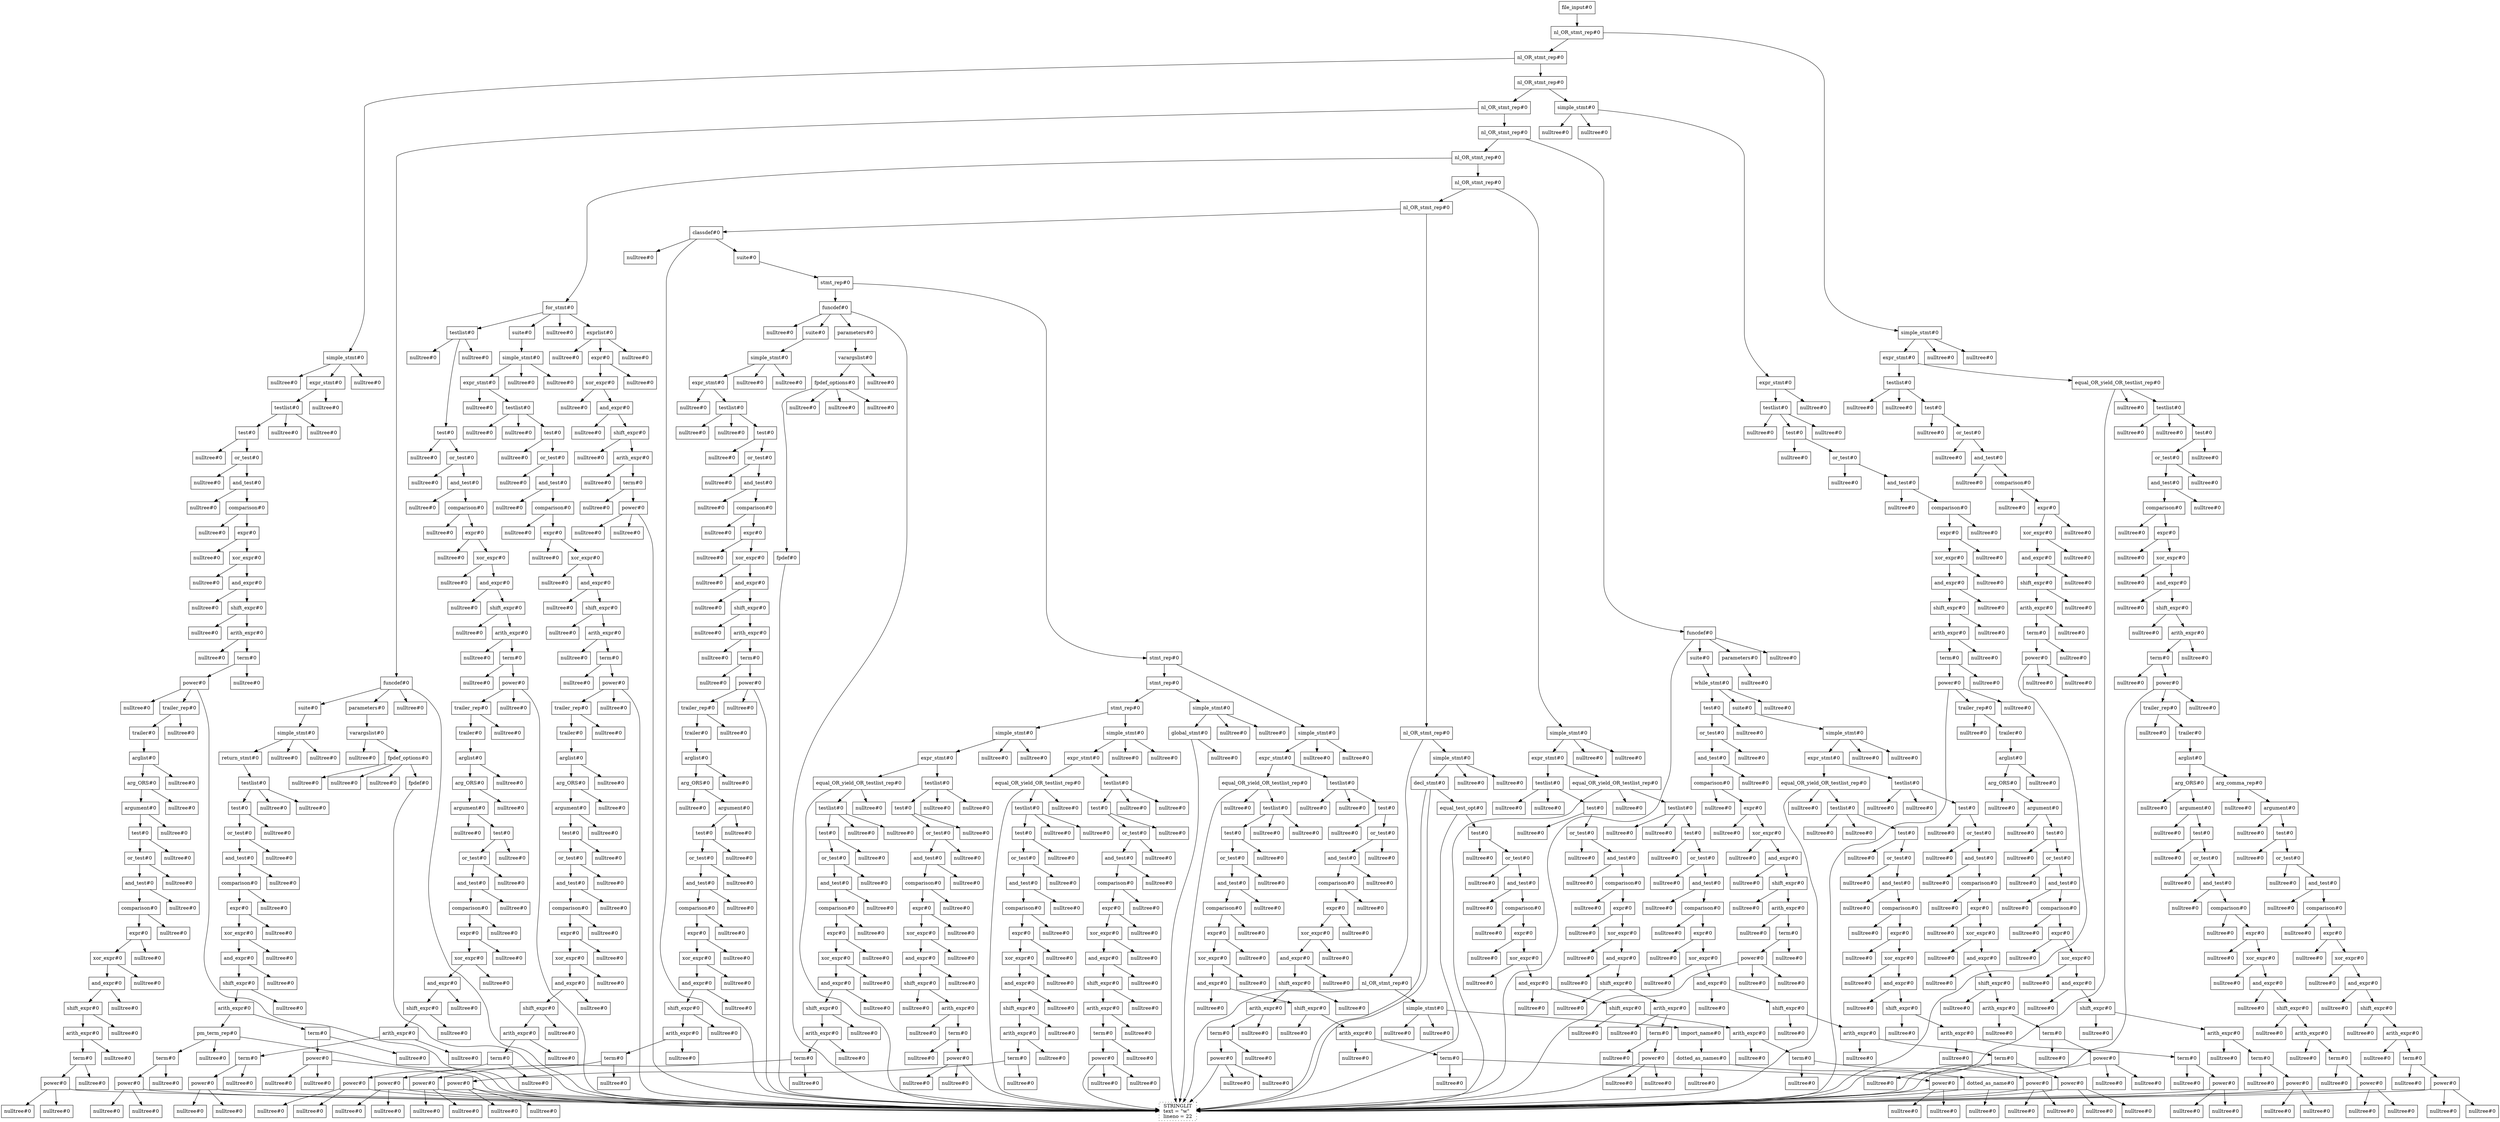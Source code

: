 digraph {
N881 [shape=box label="file_input#0"];
N881 -> N880;
N880 [shape=box label="nl_OR_stmt_rep#0"];
N880 -> N764;
N764 [shape=box label="nl_OR_stmt_rep#0"];
N764 -> N701;
N701 [shape=box label="nl_OR_stmt_rep#0"];
N701 -> N638;
N638 [shape=box label="nl_OR_stmt_rep#0"];
N638 -> N589;
N589 [shape=box label="nl_OR_stmt_rep#0"];
N589 -> N499;
N499 [shape=box label="nl_OR_stmt_rep#0"];
N499 -> N358;
N358 [shape=box label="nl_OR_stmt_rep#0"];
N358 -> N299;
N299 [shape=box label="nl_OR_stmt_rep#0"];
N299 -> N38;
N38 [shape=box label="nl_OR_stmt_rep#0"];
N38 -> N9;
N9 [shape=box label="nl_OR_stmt_rep#0"];
N9 -> N0;
N0 [shape=box label="nulltree#0"];
N9 -> N8;
N8 [shape=box label="simple_stmt#0"];
N8 -> N5;
N5 [shape=box label="import_name#0"];
N5 -> N4;
N4 [shape=box label="dotted_as_names#0"];
N4 -> N2;
N2 [shape=box label="dotted_as_name#0"];
N2 -> N0;
N0 [shape=box style=dotted label=" NAME \n text = fdsa \l lineno = 1 \l"];
N2 -> N1;
N1 [shape=box label="nulltree#0"];
N4 -> N3;
N3 [shape=box label="nulltree#0"];
N8 -> N6;
N6 [shape=box label="nulltree#0"];
N8 -> N7;
N7 [shape=box label="nulltree#0"];
N38 -> N37;
N37 [shape=box label="simple_stmt#0"];
N37 -> N34;
N34 [shape=box label="decl_stmt#0"];
N34 -> N0;
N0 [shape=box style=dotted label=" NAME \n text = a \l lineno = 2 \l"];
N34 -> N0;
N0 [shape=box style=dotted label=" NAME \n text = int \l lineno = 2 \l"];
N34 -> N33;
N33 [shape=box label="equal_test_opt#0"];
N33 -> N0;
N0 [shape=box style=dotted label=" EQUAL \n text = = \l lineno = 2 \l"];
N33 -> N32;
N32 [shape=box label="test#0"];
N32 -> N30;
N30 [shape=box label="or_test#0"];
N30 -> N28;
N28 [shape=box label="and_test#0"];
N28 -> N26;
N26 [shape=box label="comparison#0"];
N26 -> N24;
N24 [shape=box label="expr#0"];
N24 -> N22;
N22 [shape=box label="xor_expr#0"];
N22 -> N20;
N20 [shape=box label="and_expr#0"];
N20 -> N18;
N18 [shape=box label="shift_expr#0"];
N18 -> N16;
N16 [shape=box label="arith_expr#0"];
N16 -> N14;
N14 [shape=box label="term#0"];
N14 -> N12;
N12 [shape=box label="power#0"];
N12 -> N0;
N0 [shape=box style=dotted label=" INTLIT \n text = 3 \l lineno = 2 \l"];
N12 -> N10;
N10 [shape=box label="nulltree#0"];
N12 -> N11;
N11 [shape=box label="nulltree#0"];
N14 -> N13;
N13 [shape=box label="nulltree#0"];
N16 -> N15;
N15 [shape=box label="nulltree#0"];
N18 -> N17;
N17 [shape=box label="nulltree#0"];
N20 -> N19;
N19 [shape=box label="nulltree#0"];
N22 -> N21;
N21 [shape=box label="nulltree#0"];
N24 -> N23;
N23 [shape=box label="nulltree#0"];
N26 -> N25;
N25 [shape=box label="nulltree#0"];
N28 -> N27;
N27 [shape=box label="nulltree#0"];
N30 -> N29;
N29 [shape=box label="nulltree#0"];
N32 -> N31;
N31 [shape=box label="nulltree#0"];
N37 -> N35;
N35 [shape=box label="nulltree#0"];
N37 -> N36;
N36 [shape=box label="nulltree#0"];
N299 -> N298;
N298 [shape=box label="classdef#0"];
N298 -> N0;
N0 [shape=box style=dotted label=" NAME \n text = asdf \l lineno = 3 \l"];
N298 -> N39;
N39 [shape=box label="nulltree#0"];
N298 -> N297;
N297 [shape=box label="suite#0"];
N297 -> N296;
N296 [shape=box label="stmt_rep#0"];
N296 -> N221;
N221 [shape=box label="stmt_rep#0"];
N221 -> N162;
N162 [shape=box label="stmt_rep#0"];
N162 -> N156;
N156 [shape=box label="stmt_rep#0"];
N156 -> N97;
N97 [shape=box label="simple_stmt#0"];
N97 -> N94;
N94 [shape=box label="expr_stmt#0"];
N94 -> N65;
N65 [shape=box label="testlist#0"];
N65 -> N62;
N62 [shape=box label="test#0"];
N62 -> N60;
N60 [shape=box label="or_test#0"];
N60 -> N58;
N58 [shape=box label="and_test#0"];
N58 -> N56;
N56 [shape=box label="comparison#0"];
N56 -> N54;
N54 [shape=box label="expr#0"];
N54 -> N52;
N52 [shape=box label="xor_expr#0"];
N52 -> N50;
N50 [shape=box label="and_expr#0"];
N50 -> N48;
N48 [shape=box label="shift_expr#0"];
N48 -> N46;
N46 [shape=box label="arith_expr#0"];
N46 -> N44;
N44 [shape=box label="term#0"];
N44 -> N42;
N42 [shape=box label="power#0"];
N42 -> N0;
N0 [shape=box style=dotted label=" NAME \n text = t1 \l lineno = 4 \l"];
N42 -> N40;
N40 [shape=box label="nulltree#0"];
N42 -> N41;
N41 [shape=box label="nulltree#0"];
N44 -> N43;
N43 [shape=box label="nulltree#0"];
N46 -> N45;
N45 [shape=box label="nulltree#0"];
N48 -> N47;
N47 [shape=box label="nulltree#0"];
N50 -> N49;
N49 [shape=box label="nulltree#0"];
N52 -> N51;
N51 [shape=box label="nulltree#0"];
N54 -> N53;
N53 [shape=box label="nulltree#0"];
N56 -> N55;
N55 [shape=box label="nulltree#0"];
N58 -> N57;
N57 [shape=box label="nulltree#0"];
N60 -> N59;
N59 [shape=box label="nulltree#0"];
N62 -> N61;
N61 [shape=box label="nulltree#0"];
N65 -> N63;
N63 [shape=box label="nulltree#0"];
N65 -> N64;
N64 [shape=box label="nulltree#0"];
N94 -> N93;
N93 [shape=box label="equal_OR_yield_OR_testlist_rep#0"];
N93 -> N66;
N66 [shape=box label="nulltree#0"];
N93 -> N0;
N0 [shape=box style=dotted label=" EQUAL \n text = = \l lineno = 4 \l"];
N93 -> N92;
N92 [shape=box label="testlist#0"];
N92 -> N89;
N89 [shape=box label="test#0"];
N89 -> N87;
N87 [shape=box label="or_test#0"];
N87 -> N85;
N85 [shape=box label="and_test#0"];
N85 -> N83;
N83 [shape=box label="comparison#0"];
N83 -> N81;
N81 [shape=box label="expr#0"];
N81 -> N79;
N79 [shape=box label="xor_expr#0"];
N79 -> N77;
N77 [shape=box label="and_expr#0"];
N77 -> N75;
N75 [shape=box label="shift_expr#0"];
N75 -> N73;
N73 [shape=box label="arith_expr#0"];
N73 -> N71;
N71 [shape=box label="term#0"];
N71 -> N69;
N69 [shape=box label="power#0"];
N69 -> N0;
N0 [shape=box style=dotted label=" INTLIT \n text = 3 \l lineno = 4 \l"];
N69 -> N67;
N67 [shape=box label="nulltree#0"];
N69 -> N68;
N68 [shape=box label="nulltree#0"];
N71 -> N70;
N70 [shape=box label="nulltree#0"];
N73 -> N72;
N72 [shape=box label="nulltree#0"];
N75 -> N74;
N74 [shape=box label="nulltree#0"];
N77 -> N76;
N76 [shape=box label="nulltree#0"];
N79 -> N78;
N78 [shape=box label="nulltree#0"];
N81 -> N80;
N80 [shape=box label="nulltree#0"];
N83 -> N82;
N82 [shape=box label="nulltree#0"];
N85 -> N84;
N84 [shape=box label="nulltree#0"];
N87 -> N86;
N86 [shape=box label="nulltree#0"];
N89 -> N88;
N88 [shape=box label="nulltree#0"];
N92 -> N90;
N90 [shape=box label="nulltree#0"];
N92 -> N91;
N91 [shape=box label="nulltree#0"];
N97 -> N95;
N95 [shape=box label="nulltree#0"];
N97 -> N96;
N96 [shape=box label="nulltree#0"];
N156 -> N155;
N155 [shape=box label="simple_stmt#0"];
N155 -> N152;
N152 [shape=box label="expr_stmt#0"];
N152 -> N123;
N123 [shape=box label="testlist#0"];
N123 -> N120;
N120 [shape=box label="test#0"];
N120 -> N118;
N118 [shape=box label="or_test#0"];
N118 -> N116;
N116 [shape=box label="and_test#0"];
N116 -> N114;
N114 [shape=box label="comparison#0"];
N114 -> N112;
N112 [shape=box label="expr#0"];
N112 -> N110;
N110 [shape=box label="xor_expr#0"];
N110 -> N108;
N108 [shape=box label="and_expr#0"];
N108 -> N106;
N106 [shape=box label="shift_expr#0"];
N106 -> N104;
N104 [shape=box label="arith_expr#0"];
N104 -> N102;
N102 [shape=box label="term#0"];
N102 -> N100;
N100 [shape=box label="power#0"];
N100 -> N0;
N0 [shape=box style=dotted label=" NAME \n text = t2 \l lineno = 5 \l"];
N100 -> N98;
N98 [shape=box label="nulltree#0"];
N100 -> N99;
N99 [shape=box label="nulltree#0"];
N102 -> N101;
N101 [shape=box label="nulltree#0"];
N104 -> N103;
N103 [shape=box label="nulltree#0"];
N106 -> N105;
N105 [shape=box label="nulltree#0"];
N108 -> N107;
N107 [shape=box label="nulltree#0"];
N110 -> N109;
N109 [shape=box label="nulltree#0"];
N112 -> N111;
N111 [shape=box label="nulltree#0"];
N114 -> N113;
N113 [shape=box label="nulltree#0"];
N116 -> N115;
N115 [shape=box label="nulltree#0"];
N118 -> N117;
N117 [shape=box label="nulltree#0"];
N120 -> N119;
N119 [shape=box label="nulltree#0"];
N123 -> N121;
N121 [shape=box label="nulltree#0"];
N123 -> N122;
N122 [shape=box label="nulltree#0"];
N152 -> N151;
N151 [shape=box label="equal_OR_yield_OR_testlist_rep#0"];
N151 -> N124;
N124 [shape=box label="nulltree#0"];
N151 -> N0;
N0 [shape=box style=dotted label=" EQUAL \n text = = \l lineno = 5 \l"];
N151 -> N150;
N150 [shape=box label="testlist#0"];
N150 -> N147;
N147 [shape=box label="test#0"];
N147 -> N145;
N145 [shape=box label="or_test#0"];
N145 -> N143;
N143 [shape=box label="and_test#0"];
N143 -> N141;
N141 [shape=box label="comparison#0"];
N141 -> N139;
N139 [shape=box label="expr#0"];
N139 -> N137;
N137 [shape=box label="xor_expr#0"];
N137 -> N135;
N135 [shape=box label="and_expr#0"];
N135 -> N133;
N133 [shape=box label="shift_expr#0"];
N133 -> N131;
N131 [shape=box label="arith_expr#0"];
N131 -> N129;
N129 [shape=box label="term#0"];
N129 -> N127;
N127 [shape=box label="power#0"];
N127 -> N0;
N0 [shape=box style=dotted label=" INTLIT \n text = 4 \l lineno = 5 \l"];
N127 -> N125;
N125 [shape=box label="nulltree#0"];
N127 -> N126;
N126 [shape=box label="nulltree#0"];
N129 -> N128;
N128 [shape=box label="nulltree#0"];
N131 -> N130;
N130 [shape=box label="nulltree#0"];
N133 -> N132;
N132 [shape=box label="nulltree#0"];
N135 -> N134;
N134 [shape=box label="nulltree#0"];
N137 -> N136;
N136 [shape=box label="nulltree#0"];
N139 -> N138;
N138 [shape=box label="nulltree#0"];
N141 -> N140;
N140 [shape=box label="nulltree#0"];
N143 -> N142;
N142 [shape=box label="nulltree#0"];
N145 -> N144;
N144 [shape=box label="nulltree#0"];
N147 -> N146;
N146 [shape=box label="nulltree#0"];
N150 -> N148;
N148 [shape=box label="nulltree#0"];
N150 -> N149;
N149 [shape=box label="nulltree#0"];
N155 -> N153;
N153 [shape=box label="nulltree#0"];
N155 -> N154;
N154 [shape=box label="nulltree#0"];
N162 -> N161;
N161 [shape=box label="simple_stmt#0"];
N161 -> N158;
N158 [shape=box label="global_stmt#0"];
N158 -> N0;
N0 [shape=box style=dotted label=" NAME \n text = t3 \l lineno = 6 \l"];
N158 -> N157;
N157 [shape=box label="nulltree#0"];
N161 -> N159;
N159 [shape=box label="nulltree#0"];
N161 -> N160;
N160 [shape=box label="nulltree#0"];
N221 -> N220;
N220 [shape=box label="simple_stmt#0"];
N220 -> N217;
N217 [shape=box label="expr_stmt#0"];
N217 -> N188;
N188 [shape=box label="testlist#0"];
N188 -> N185;
N185 [shape=box label="test#0"];
N185 -> N183;
N183 [shape=box label="or_test#0"];
N183 -> N181;
N181 [shape=box label="and_test#0"];
N181 -> N179;
N179 [shape=box label="comparison#0"];
N179 -> N177;
N177 [shape=box label="expr#0"];
N177 -> N175;
N175 [shape=box label="xor_expr#0"];
N175 -> N173;
N173 [shape=box label="and_expr#0"];
N173 -> N171;
N171 [shape=box label="shift_expr#0"];
N171 -> N169;
N169 [shape=box label="arith_expr#0"];
N169 -> N167;
N167 [shape=box label="term#0"];
N167 -> N165;
N165 [shape=box label="power#0"];
N165 -> N0;
N0 [shape=box style=dotted label=" NAME \n text = t3 \l lineno = 7 \l"];
N165 -> N163;
N163 [shape=box label="nulltree#0"];
N165 -> N164;
N164 [shape=box label="nulltree#0"];
N167 -> N166;
N166 [shape=box label="nulltree#0"];
N169 -> N168;
N168 [shape=box label="nulltree#0"];
N171 -> N170;
N170 [shape=box label="nulltree#0"];
N173 -> N172;
N172 [shape=box label="nulltree#0"];
N175 -> N174;
N174 [shape=box label="nulltree#0"];
N177 -> N176;
N176 [shape=box label="nulltree#0"];
N179 -> N178;
N178 [shape=box label="nulltree#0"];
N181 -> N180;
N180 [shape=box label="nulltree#0"];
N183 -> N182;
N182 [shape=box label="nulltree#0"];
N185 -> N184;
N184 [shape=box label="nulltree#0"];
N188 -> N186;
N186 [shape=box label="nulltree#0"];
N188 -> N187;
N187 [shape=box label="nulltree#0"];
N217 -> N216;
N216 [shape=box label="equal_OR_yield_OR_testlist_rep#0"];
N216 -> N189;
N189 [shape=box label="nulltree#0"];
N216 -> N0;
N0 [shape=box style=dotted label=" EQUAL \n text = = \l lineno = 7 \l"];
N216 -> N215;
N215 [shape=box label="testlist#0"];
N215 -> N212;
N212 [shape=box label="test#0"];
N212 -> N210;
N210 [shape=box label="or_test#0"];
N210 -> N208;
N208 [shape=box label="and_test#0"];
N208 -> N206;
N206 [shape=box label="comparison#0"];
N206 -> N204;
N204 [shape=box label="expr#0"];
N204 -> N202;
N202 [shape=box label="xor_expr#0"];
N202 -> N200;
N200 [shape=box label="and_expr#0"];
N200 -> N198;
N198 [shape=box label="shift_expr#0"];
N198 -> N196;
N196 [shape=box label="arith_expr#0"];
N196 -> N194;
N194 [shape=box label="term#0"];
N194 -> N192;
N192 [shape=box label="power#0"];
N192 -> N0;
N0 [shape=box style=dotted label=" INTLIT \n text = 4 \l lineno = 7 \l"];
N192 -> N190;
N190 [shape=box label="nulltree#0"];
N192 -> N191;
N191 [shape=box label="nulltree#0"];
N194 -> N193;
N193 [shape=box label="nulltree#0"];
N196 -> N195;
N195 [shape=box label="nulltree#0"];
N198 -> N197;
N197 [shape=box label="nulltree#0"];
N200 -> N199;
N199 [shape=box label="nulltree#0"];
N202 -> N201;
N201 [shape=box label="nulltree#0"];
N204 -> N203;
N203 [shape=box label="nulltree#0"];
N206 -> N205;
N205 [shape=box label="nulltree#0"];
N208 -> N207;
N207 [shape=box label="nulltree#0"];
N210 -> N209;
N209 [shape=box label="nulltree#0"];
N212 -> N211;
N211 [shape=box label="nulltree#0"];
N215 -> N213;
N213 [shape=box label="nulltree#0"];
N215 -> N214;
N214 [shape=box label="nulltree#0"];
N220 -> N218;
N218 [shape=box label="nulltree#0"];
N220 -> N219;
N219 [shape=box label="nulltree#0"];
N296 -> N295;
N295 [shape=box label="funcdef#0"];
N295 -> N0;
N0 [shape=box style=dotted label=" NAME \n text = __init__ \l lineno = 8 \l"];
N295 -> N230;
N230 [shape=box label="parameters#0"];
N230 -> N229;
N229 [shape=box label="varargslist#0"];
N229 -> N222;
N222 [shape=box label="nulltree#0"];
N229 -> N228;
N228 [shape=box label="fpdef_options#0"];
N228 -> N224;
N224 [shape=box label="fpdef#0"];
N224 -> N0;
N0 [shape=box style=dotted label=" NAME \n text = self \l lineno = 8 \l"];
N228 -> N225;
N225 [shape=box label="nulltree#0"];
N228 -> N226;
N226 [shape=box label="nulltree#0"];
N228 -> N227;
N227 [shape=box label="nulltree#0"];
N295 -> N231;
N231 [shape=box label="nulltree#0"];
N295 -> N294;
N294 [shape=box label="suite#0"];
N294 -> N293;
N293 [shape=box label="simple_stmt#0"];
N293 -> N290;
N290 [shape=box label="expr_stmt#0"];
N290 -> N288;
N288 [shape=box label="testlist#0"];
N288 -> N285;
N285 [shape=box label="test#0"];
N285 -> N283;
N283 [shape=box label="or_test#0"];
N283 -> N281;
N281 [shape=box label="and_test#0"];
N281 -> N279;
N279 [shape=box label="comparison#0"];
N279 -> N277;
N277 [shape=box label="expr#0"];
N277 -> N275;
N275 [shape=box label="xor_expr#0"];
N275 -> N273;
N273 [shape=box label="and_expr#0"];
N273 -> N271;
N271 [shape=box label="shift_expr#0"];
N271 -> N269;
N269 [shape=box label="arith_expr#0"];
N269 -> N267;
N267 [shape=box label="term#0"];
N267 -> N265;
N265 [shape=box label="power#0"];
N265 -> N0;
N0 [shape=box style=dotted label=" NAME \n text = print \l lineno = 9 \l"];
N265 -> N263;
N263 [shape=box label="trailer_rep#0"];
N263 -> N232;
N232 [shape=box label="nulltree#0"];
N263 -> N262;
N262 [shape=box label="trailer#0"];
N262 -> N261;
N261 [shape=box label="arglist#0"];
N261 -> N233;
N233 [shape=box label="nulltree#0"];
N261 -> N260;
N260 [shape=box label="arg_ORS#0"];
N260 -> N258;
N258 [shape=box label="argument#0"];
N258 -> N256;
N256 [shape=box label="test#0"];
N256 -> N254;
N254 [shape=box label="or_test#0"];
N254 -> N252;
N252 [shape=box label="and_test#0"];
N252 -> N250;
N250 [shape=box label="comparison#0"];
N250 -> N248;
N248 [shape=box label="expr#0"];
N248 -> N246;
N246 [shape=box label="xor_expr#0"];
N246 -> N244;
N244 [shape=box label="and_expr#0"];
N244 -> N242;
N242 [shape=box label="shift_expr#0"];
N242 -> N240;
N240 [shape=box label="arith_expr#0"];
N240 -> N238;
N238 [shape=box label="term#0"];
N238 -> N236;
N236 [shape=box label="power#0"];
N236 -> N0;
N0 [shape=box style=dotted label=" NAME \n text = self \l lineno = 9 \l"];
N236 -> N234;
N234 [shape=box label="nulltree#0"];
N236 -> N235;
N235 [shape=box label="nulltree#0"];
N238 -> N237;
N237 [shape=box label="nulltree#0"];
N240 -> N239;
N239 [shape=box label="nulltree#0"];
N242 -> N241;
N241 [shape=box label="nulltree#0"];
N244 -> N243;
N243 [shape=box label="nulltree#0"];
N246 -> N245;
N245 [shape=box label="nulltree#0"];
N248 -> N247;
N247 [shape=box label="nulltree#0"];
N250 -> N249;
N249 [shape=box label="nulltree#0"];
N252 -> N251;
N251 [shape=box label="nulltree#0"];
N254 -> N253;
N253 [shape=box label="nulltree#0"];
N256 -> N255;
N255 [shape=box label="nulltree#0"];
N258 -> N257;
N257 [shape=box label="nulltree#0"];
N260 -> N259;
N259 [shape=box label="nulltree#0"];
N265 -> N264;
N264 [shape=box label="nulltree#0"];
N267 -> N266;
N266 [shape=box label="nulltree#0"];
N269 -> N268;
N268 [shape=box label="nulltree#0"];
N271 -> N270;
N270 [shape=box label="nulltree#0"];
N273 -> N272;
N272 [shape=box label="nulltree#0"];
N275 -> N274;
N274 [shape=box label="nulltree#0"];
N277 -> N276;
N276 [shape=box label="nulltree#0"];
N279 -> N278;
N278 [shape=box label="nulltree#0"];
N281 -> N280;
N280 [shape=box label="nulltree#0"];
N283 -> N282;
N282 [shape=box label="nulltree#0"];
N285 -> N284;
N284 [shape=box label="nulltree#0"];
N288 -> N286;
N286 [shape=box label="nulltree#0"];
N288 -> N287;
N287 [shape=box label="nulltree#0"];
N290 -> N289;
N289 [shape=box label="nulltree#0"];
N293 -> N291;
N291 [shape=box label="nulltree#0"];
N293 -> N292;
N292 [shape=box label="nulltree#0"];
N358 -> N357;
N357 [shape=box label="simple_stmt#0"];
N357 -> N354;
N354 [shape=box label="expr_stmt#0"];
N354 -> N325;
N325 [shape=box label="testlist#0"];
N325 -> N322;
N322 [shape=box label="test#0"];
N322 -> N320;
N320 [shape=box label="or_test#0"];
N320 -> N318;
N318 [shape=box label="and_test#0"];
N318 -> N316;
N316 [shape=box label="comparison#0"];
N316 -> N314;
N314 [shape=box label="expr#0"];
N314 -> N312;
N312 [shape=box label="xor_expr#0"];
N312 -> N310;
N310 [shape=box label="and_expr#0"];
N310 -> N308;
N308 [shape=box label="shift_expr#0"];
N308 -> N306;
N306 [shape=box label="arith_expr#0"];
N306 -> N304;
N304 [shape=box label="term#0"];
N304 -> N302;
N302 [shape=box label="power#0"];
N302 -> N0;
N0 [shape=box style=dotted label=" NAME \n text = a \l lineno = 10 \l"];
N302 -> N300;
N300 [shape=box label="nulltree#0"];
N302 -> N301;
N301 [shape=box label="nulltree#0"];
N304 -> N303;
N303 [shape=box label="nulltree#0"];
N306 -> N305;
N305 [shape=box label="nulltree#0"];
N308 -> N307;
N307 [shape=box label="nulltree#0"];
N310 -> N309;
N309 [shape=box label="nulltree#0"];
N312 -> N311;
N311 [shape=box label="nulltree#0"];
N314 -> N313;
N313 [shape=box label="nulltree#0"];
N316 -> N315;
N315 [shape=box label="nulltree#0"];
N318 -> N317;
N317 [shape=box label="nulltree#0"];
N320 -> N319;
N319 [shape=box label="nulltree#0"];
N322 -> N321;
N321 [shape=box label="nulltree#0"];
N325 -> N323;
N323 [shape=box label="nulltree#0"];
N325 -> N324;
N324 [shape=box label="nulltree#0"];
N354 -> N353;
N353 [shape=box label="equal_OR_yield_OR_testlist_rep#0"];
N353 -> N326;
N326 [shape=box label="nulltree#0"];
N353 -> N0;
N0 [shape=box style=dotted label=" EQUAL \n text = = \l lineno = 10 \l"];
N353 -> N352;
N352 [shape=box label="testlist#0"];
N352 -> N349;
N349 [shape=box label="test#0"];
N349 -> N347;
N347 [shape=box label="or_test#0"];
N347 -> N345;
N345 [shape=box label="and_test#0"];
N345 -> N343;
N343 [shape=box label="comparison#0"];
N343 -> N341;
N341 [shape=box label="expr#0"];
N341 -> N339;
N339 [shape=box label="xor_expr#0"];
N339 -> N337;
N337 [shape=box label="and_expr#0"];
N337 -> N335;
N335 [shape=box label="shift_expr#0"];
N335 -> N333;
N333 [shape=box label="arith_expr#0"];
N333 -> N331;
N331 [shape=box label="term#0"];
N331 -> N329;
N329 [shape=box label="power#0"];
N329 -> N0;
N0 [shape=box style=dotted label=" INTLIT \n text = 3 \l lineno = 10 \l"];
N329 -> N327;
N327 [shape=box label="nulltree#0"];
N329 -> N328;
N328 [shape=box label="nulltree#0"];
N331 -> N330;
N330 [shape=box label="nulltree#0"];
N333 -> N332;
N332 [shape=box label="nulltree#0"];
N335 -> N334;
N334 [shape=box label="nulltree#0"];
N337 -> N336;
N336 [shape=box label="nulltree#0"];
N339 -> N338;
N338 [shape=box label="nulltree#0"];
N341 -> N340;
N340 [shape=box label="nulltree#0"];
N343 -> N342;
N342 [shape=box label="nulltree#0"];
N345 -> N344;
N344 [shape=box label="nulltree#0"];
N347 -> N346;
N346 [shape=box label="nulltree#0"];
N349 -> N348;
N348 [shape=box label="nulltree#0"];
N352 -> N350;
N350 [shape=box label="nulltree#0"];
N352 -> N351;
N351 [shape=box label="nulltree#0"];
N357 -> N355;
N355 [shape=box label="nulltree#0"];
N357 -> N356;
N356 [shape=box label="nulltree#0"];
N499 -> N498;
N498 [shape=box label="for_stmt#0"];
N498 -> N376;
N376 [shape=box label="exprlist#0"];
N376 -> N373;
N373 [shape=box label="expr#0"];
N373 -> N371;
N371 [shape=box label="xor_expr#0"];
N371 -> N369;
N369 [shape=box label="and_expr#0"];
N369 -> N367;
N367 [shape=box label="shift_expr#0"];
N367 -> N365;
N365 [shape=box label="arith_expr#0"];
N365 -> N363;
N363 [shape=box label="term#0"];
N363 -> N361;
N361 [shape=box label="power#0"];
N361 -> N0;
N0 [shape=box style=dotted label=" NAME \n text = i \l lineno = 11 \l"];
N361 -> N359;
N359 [shape=box label="nulltree#0"];
N361 -> N360;
N360 [shape=box label="nulltree#0"];
N363 -> N362;
N362 [shape=box label="nulltree#0"];
N365 -> N364;
N364 [shape=box label="nulltree#0"];
N367 -> N366;
N366 [shape=box label="nulltree#0"];
N369 -> N368;
N368 [shape=box label="nulltree#0"];
N371 -> N370;
N370 [shape=box label="nulltree#0"];
N373 -> N372;
N372 [shape=box label="nulltree#0"];
N376 -> N374;
N374 [shape=box label="nulltree#0"];
N376 -> N375;
N375 [shape=box label="nulltree#0"];
N498 -> N433;
N433 [shape=box label="testlist#0"];
N433 -> N430;
N430 [shape=box label="test#0"];
N430 -> N428;
N428 [shape=box label="or_test#0"];
N428 -> N426;
N426 [shape=box label="and_test#0"];
N426 -> N424;
N424 [shape=box label="comparison#0"];
N424 -> N422;
N422 [shape=box label="expr#0"];
N422 -> N420;
N420 [shape=box label="xor_expr#0"];
N420 -> N418;
N418 [shape=box label="and_expr#0"];
N418 -> N416;
N416 [shape=box label="shift_expr#0"];
N416 -> N414;
N414 [shape=box label="arith_expr#0"];
N414 -> N412;
N412 [shape=box label="term#0"];
N412 -> N410;
N410 [shape=box label="power#0"];
N410 -> N0;
N0 [shape=box style=dotted label=" NAME \n text = range \l lineno = 11 \l"];
N410 -> N408;
N408 [shape=box label="trailer_rep#0"];
N408 -> N377;
N377 [shape=box label="nulltree#0"];
N408 -> N407;
N407 [shape=box label="trailer#0"];
N407 -> N406;
N406 [shape=box label="arglist#0"];
N406 -> N378;
N378 [shape=box label="nulltree#0"];
N406 -> N405;
N405 [shape=box label="arg_ORS#0"];
N405 -> N403;
N403 [shape=box label="argument#0"];
N403 -> N401;
N401 [shape=box label="test#0"];
N401 -> N399;
N399 [shape=box label="or_test#0"];
N399 -> N397;
N397 [shape=box label="and_test#0"];
N397 -> N395;
N395 [shape=box label="comparison#0"];
N395 -> N393;
N393 [shape=box label="expr#0"];
N393 -> N391;
N391 [shape=box label="xor_expr#0"];
N391 -> N389;
N389 [shape=box label="and_expr#0"];
N389 -> N387;
N387 [shape=box label="shift_expr#0"];
N387 -> N385;
N385 [shape=box label="arith_expr#0"];
N385 -> N383;
N383 [shape=box label="term#0"];
N383 -> N381;
N381 [shape=box label="power#0"];
N381 -> N0;
N0 [shape=box style=dotted label=" INTLIT \n text = 10 \l lineno = 11 \l"];
N381 -> N379;
N379 [shape=box label="nulltree#0"];
N381 -> N380;
N380 [shape=box label="nulltree#0"];
N383 -> N382;
N382 [shape=box label="nulltree#0"];
N385 -> N384;
N384 [shape=box label="nulltree#0"];
N387 -> N386;
N386 [shape=box label="nulltree#0"];
N389 -> N388;
N388 [shape=box label="nulltree#0"];
N391 -> N390;
N390 [shape=box label="nulltree#0"];
N393 -> N392;
N392 [shape=box label="nulltree#0"];
N395 -> N394;
N394 [shape=box label="nulltree#0"];
N397 -> N396;
N396 [shape=box label="nulltree#0"];
N399 -> N398;
N398 [shape=box label="nulltree#0"];
N401 -> N400;
N400 [shape=box label="nulltree#0"];
N403 -> N402;
N402 [shape=box label="nulltree#0"];
N405 -> N404;
N404 [shape=box label="nulltree#0"];
N410 -> N409;
N409 [shape=box label="nulltree#0"];
N412 -> N411;
N411 [shape=box label="nulltree#0"];
N414 -> N413;
N413 [shape=box label="nulltree#0"];
N416 -> N415;
N415 [shape=box label="nulltree#0"];
N418 -> N417;
N417 [shape=box label="nulltree#0"];
N420 -> N419;
N419 [shape=box label="nulltree#0"];
N422 -> N421;
N421 [shape=box label="nulltree#0"];
N424 -> N423;
N423 [shape=box label="nulltree#0"];
N426 -> N425;
N425 [shape=box label="nulltree#0"];
N428 -> N427;
N427 [shape=box label="nulltree#0"];
N430 -> N429;
N429 [shape=box label="nulltree#0"];
N433 -> N431;
N431 [shape=box label="nulltree#0"];
N433 -> N432;
N432 [shape=box label="nulltree#0"];
N498 -> N496;
N496 [shape=box label="suite#0"];
N496 -> N495;
N495 [shape=box label="simple_stmt#0"];
N495 -> N492;
N492 [shape=box label="expr_stmt#0"];
N492 -> N490;
N490 [shape=box label="testlist#0"];
N490 -> N487;
N487 [shape=box label="test#0"];
N487 -> N485;
N485 [shape=box label="or_test#0"];
N485 -> N483;
N483 [shape=box label="and_test#0"];
N483 -> N481;
N481 [shape=box label="comparison#0"];
N481 -> N479;
N479 [shape=box label="expr#0"];
N479 -> N477;
N477 [shape=box label="xor_expr#0"];
N477 -> N475;
N475 [shape=box label="and_expr#0"];
N475 -> N473;
N473 [shape=box label="shift_expr#0"];
N473 -> N471;
N471 [shape=box label="arith_expr#0"];
N471 -> N469;
N469 [shape=box label="term#0"];
N469 -> N467;
N467 [shape=box label="power#0"];
N467 -> N0;
N0 [shape=box style=dotted label=" NAME \n text = print \l lineno = 12 \l"];
N467 -> N465;
N465 [shape=box label="trailer_rep#0"];
N465 -> N434;
N434 [shape=box label="nulltree#0"];
N465 -> N464;
N464 [shape=box label="trailer#0"];
N464 -> N463;
N463 [shape=box label="arglist#0"];
N463 -> N435;
N435 [shape=box label="nulltree#0"];
N463 -> N462;
N462 [shape=box label="arg_ORS#0"];
N462 -> N460;
N460 [shape=box label="argument#0"];
N460 -> N458;
N458 [shape=box label="test#0"];
N458 -> N456;
N456 [shape=box label="or_test#0"];
N456 -> N454;
N454 [shape=box label="and_test#0"];
N454 -> N452;
N452 [shape=box label="comparison#0"];
N452 -> N450;
N450 [shape=box label="expr#0"];
N450 -> N448;
N448 [shape=box label="xor_expr#0"];
N448 -> N446;
N446 [shape=box label="and_expr#0"];
N446 -> N444;
N444 [shape=box label="shift_expr#0"];
N444 -> N442;
N442 [shape=box label="arith_expr#0"];
N442 -> N440;
N440 [shape=box label="term#0"];
N440 -> N438;
N438 [shape=box label="power#0"];
N438 -> N0;
N0 [shape=box style=dotted label=" NAME \n text = i \l lineno = 12 \l"];
N438 -> N436;
N436 [shape=box label="nulltree#0"];
N438 -> N437;
N437 [shape=box label="nulltree#0"];
N440 -> N439;
N439 [shape=box label="nulltree#0"];
N442 -> N441;
N441 [shape=box label="nulltree#0"];
N444 -> N443;
N443 [shape=box label="nulltree#0"];
N446 -> N445;
N445 [shape=box label="nulltree#0"];
N448 -> N447;
N447 [shape=box label="nulltree#0"];
N450 -> N449;
N449 [shape=box label="nulltree#0"];
N452 -> N451;
N451 [shape=box label="nulltree#0"];
N454 -> N453;
N453 [shape=box label="nulltree#0"];
N456 -> N455;
N455 [shape=box label="nulltree#0"];
N458 -> N457;
N457 [shape=box label="nulltree#0"];
N460 -> N459;
N459 [shape=box label="nulltree#0"];
N462 -> N461;
N461 [shape=box label="nulltree#0"];
N467 -> N466;
N466 [shape=box label="nulltree#0"];
N469 -> N468;
N468 [shape=box label="nulltree#0"];
N471 -> N470;
N470 [shape=box label="nulltree#0"];
N473 -> N472;
N472 [shape=box label="nulltree#0"];
N475 -> N474;
N474 [shape=box label="nulltree#0"];
N477 -> N476;
N476 [shape=box label="nulltree#0"];
N479 -> N478;
N478 [shape=box label="nulltree#0"];
N481 -> N480;
N480 [shape=box label="nulltree#0"];
N483 -> N482;
N482 [shape=box label="nulltree#0"];
N485 -> N484;
N484 [shape=box label="nulltree#0"];
N487 -> N486;
N486 [shape=box label="nulltree#0"];
N490 -> N488;
N488 [shape=box label="nulltree#0"];
N490 -> N489;
N489 [shape=box label="nulltree#0"];
N492 -> N491;
N491 [shape=box label="nulltree#0"];
N495 -> N493;
N493 [shape=box label="nulltree#0"];
N495 -> N494;
N494 [shape=box label="nulltree#0"];
N498 -> N497;
N497 [shape=box label="nulltree#0"];
N589 -> N588;
N588 [shape=box label="funcdef#0"];
N588 -> N0;
N0 [shape=box style=dotted label=" NAME \n text = main \l lineno = 14 \l"];
N588 -> N501;
N501 [shape=box label="parameters#0"];
N501 -> N500;
N500 [shape=box label="nulltree#0"];
N588 -> N502;
N502 [shape=box label="nulltree#0"];
N588 -> N587;
N587 [shape=box label="suite#0"];
N587 -> N586;
N586 [shape=box label="while_stmt#0"];
N586 -> N525;
N525 [shape=box label="test#0"];
N525 -> N523;
N523 [shape=box label="or_test#0"];
N523 -> N521;
N521 [shape=box label="and_test#0"];
N521 -> N519;
N519 [shape=box label="comparison#0"];
N519 -> N517;
N517 [shape=box label="expr#0"];
N517 -> N515;
N515 [shape=box label="xor_expr#0"];
N515 -> N513;
N513 [shape=box label="and_expr#0"];
N513 -> N511;
N511 [shape=box label="shift_expr#0"];
N511 -> N509;
N509 [shape=box label="arith_expr#0"];
N509 -> N507;
N507 [shape=box label="term#0"];
N507 -> N505;
N505 [shape=box label="power#0"];
N505 -> N0;
N0 [shape=box style=dotted label=" NAME \n text = asdf \l lineno = 15 \l"];
N505 -> N503;
N503 [shape=box label="nulltree#0"];
N505 -> N504;
N504 [shape=box label="nulltree#0"];
N507 -> N506;
N506 [shape=box label="nulltree#0"];
N509 -> N508;
N508 [shape=box label="nulltree#0"];
N511 -> N510;
N510 [shape=box label="nulltree#0"];
N513 -> N512;
N512 [shape=box label="nulltree#0"];
N515 -> N514;
N514 [shape=box label="nulltree#0"];
N517 -> N516;
N516 [shape=box label="nulltree#0"];
N519 -> N518;
N518 [shape=box label="nulltree#0"];
N521 -> N520;
N520 [shape=box label="nulltree#0"];
N523 -> N522;
N522 [shape=box label="nulltree#0"];
N525 -> N524;
N524 [shape=box label="nulltree#0"];
N586 -> N584;
N584 [shape=box label="suite#0"];
N584 -> N583;
N583 [shape=box label="simple_stmt#0"];
N583 -> N580;
N580 [shape=box label="expr_stmt#0"];
N580 -> N551;
N551 [shape=box label="testlist#0"];
N551 -> N548;
N548 [shape=box label="test#0"];
N548 -> N546;
N546 [shape=box label="or_test#0"];
N546 -> N544;
N544 [shape=box label="and_test#0"];
N544 -> N542;
N542 [shape=box label="comparison#0"];
N542 -> N540;
N540 [shape=box label="expr#0"];
N540 -> N538;
N538 [shape=box label="xor_expr#0"];
N538 -> N536;
N536 [shape=box label="and_expr#0"];
N536 -> N534;
N534 [shape=box label="shift_expr#0"];
N534 -> N532;
N532 [shape=box label="arith_expr#0"];
N532 -> N530;
N530 [shape=box label="term#0"];
N530 -> N528;
N528 [shape=box label="power#0"];
N528 -> N0;
N0 [shape=box style=dotted label=" NAME \n text = a \l lineno = 16 \l"];
N528 -> N526;
N526 [shape=box label="nulltree#0"];
N528 -> N527;
N527 [shape=box label="nulltree#0"];
N530 -> N529;
N529 [shape=box label="nulltree#0"];
N532 -> N531;
N531 [shape=box label="nulltree#0"];
N534 -> N533;
N533 [shape=box label="nulltree#0"];
N536 -> N535;
N535 [shape=box label="nulltree#0"];
N538 -> N537;
N537 [shape=box label="nulltree#0"];
N540 -> N539;
N539 [shape=box label="nulltree#0"];
N542 -> N541;
N541 [shape=box label="nulltree#0"];
N544 -> N543;
N543 [shape=box label="nulltree#0"];
N546 -> N545;
N545 [shape=box label="nulltree#0"];
N548 -> N547;
N547 [shape=box label="nulltree#0"];
N551 -> N549;
N549 [shape=box label="nulltree#0"];
N551 -> N550;
N550 [shape=box label="nulltree#0"];
N580 -> N579;
N579 [shape=box label="equal_OR_yield_OR_testlist_rep#0"];
N579 -> N552;
N552 [shape=box label="nulltree#0"];
N579 -> N0;
N0 [shape=box style=dotted label=" EQUAL \n text = = \l lineno = 16 \l"];
N579 -> N578;
N578 [shape=box label="testlist#0"];
N578 -> N575;
N575 [shape=box label="test#0"];
N575 -> N573;
N573 [shape=box label="or_test#0"];
N573 -> N571;
N571 [shape=box label="and_test#0"];
N571 -> N569;
N569 [shape=box label="comparison#0"];
N569 -> N567;
N567 [shape=box label="expr#0"];
N567 -> N565;
N565 [shape=box label="xor_expr#0"];
N565 -> N563;
N563 [shape=box label="and_expr#0"];
N563 -> N561;
N561 [shape=box label="shift_expr#0"];
N561 -> N559;
N559 [shape=box label="arith_expr#0"];
N559 -> N557;
N557 [shape=box label="term#0"];
N557 -> N555;
N555 [shape=box label="power#0"];
N555 -> N0;
N0 [shape=box style=dotted label=" NAME \n text = asdf \l lineno = 16 \l"];
N555 -> N553;
N553 [shape=box label="nulltree#0"];
N555 -> N554;
N554 [shape=box label="nulltree#0"];
N557 -> N556;
N556 [shape=box label="nulltree#0"];
N559 -> N558;
N558 [shape=box label="nulltree#0"];
N561 -> N560;
N560 [shape=box label="nulltree#0"];
N563 -> N562;
N562 [shape=box label="nulltree#0"];
N565 -> N564;
N564 [shape=box label="nulltree#0"];
N567 -> N566;
N566 [shape=box label="nulltree#0"];
N569 -> N568;
N568 [shape=box label="nulltree#0"];
N571 -> N570;
N570 [shape=box label="nulltree#0"];
N573 -> N572;
N572 [shape=box label="nulltree#0"];
N575 -> N574;
N574 [shape=box label="nulltree#0"];
N578 -> N576;
N576 [shape=box label="nulltree#0"];
N578 -> N577;
N577 [shape=box label="nulltree#0"];
N583 -> N581;
N581 [shape=box label="nulltree#0"];
N583 -> N582;
N582 [shape=box label="nulltree#0"];
N586 -> N585;
N585 [shape=box label="nulltree#0"];
N638 -> N637;
N637 [shape=box label="funcdef#0"];
N637 -> N0;
N0 [shape=box style=dotted label=" NAME \n text = g \l lineno = 18 \l"];
N637 -> N598;
N598 [shape=box label="parameters#0"];
N598 -> N597;
N597 [shape=box label="varargslist#0"];
N597 -> N590;
N590 [shape=box label="nulltree#0"];
N597 -> N596;
N596 [shape=box label="fpdef_options#0"];
N596 -> N592;
N592 [shape=box label="fpdef#0"];
N592 -> N0;
N0 [shape=box style=dotted label=" NAME \n text = x \l lineno = 18 \l"];
N596 -> N593;
N593 [shape=box label="nulltree#0"];
N596 -> N594;
N594 [shape=box label="nulltree#0"];
N596 -> N595;
N595 [shape=box label="nulltree#0"];
N637 -> N599;
N599 [shape=box label="nulltree#0"];
N637 -> N636;
N636 [shape=box label="suite#0"];
N636 -> N635;
N635 [shape=box label="simple_stmt#0"];
N635 -> N632;
N632 [shape=box label="return_stmt#0"];
N632 -> N631;
N631 [shape=box label="testlist#0"];
N631 -> N628;
N628 [shape=box label="test#0"];
N628 -> N626;
N626 [shape=box label="or_test#0"];
N626 -> N624;
N624 [shape=box label="and_test#0"];
N624 -> N622;
N622 [shape=box label="comparison#0"];
N622 -> N620;
N620 [shape=box label="expr#0"];
N620 -> N618;
N618 [shape=box label="xor_expr#0"];
N618 -> N616;
N616 [shape=box label="and_expr#0"];
N616 -> N614;
N614 [shape=box label="shift_expr#0"];
N614 -> N612;
N612 [shape=box label="arith_expr#0"];
N612 -> N604;
N604 [shape=box label="term#0"];
N604 -> N602;
N602 [shape=box label="power#0"];
N602 -> N0;
N0 [shape=box style=dotted label=" NAME \n text = x \l lineno = 19 \l"];
N602 -> N600;
N600 [shape=box label="nulltree#0"];
N602 -> N601;
N601 [shape=box label="nulltree#0"];
N604 -> N603;
N603 [shape=box label="nulltree#0"];
N612 -> N611;
N611 [shape=box label="pm_term_rep#0"];
N611 -> N605;
N605 [shape=box label="nulltree#0"];
N611 -> N0;
N0 [shape=box style=dotted label=" PLUS \n text = + \l lineno = 19 \l"];
N611 -> N610;
N610 [shape=box label="term#0"];
N610 -> N608;
N608 [shape=box label="power#0"];
N608 -> N0;
N0 [shape=box style=dotted label=" NAME \n text = a \l lineno = 19 \l"];
N608 -> N606;
N606 [shape=box label="nulltree#0"];
N608 -> N607;
N607 [shape=box label="nulltree#0"];
N610 -> N609;
N609 [shape=box label="nulltree#0"];
N614 -> N613;
N613 [shape=box label="nulltree#0"];
N616 -> N615;
N615 [shape=box label="nulltree#0"];
N618 -> N617;
N617 [shape=box label="nulltree#0"];
N620 -> N619;
N619 [shape=box label="nulltree#0"];
N622 -> N621;
N621 [shape=box label="nulltree#0"];
N624 -> N623;
N623 [shape=box label="nulltree#0"];
N626 -> N625;
N625 [shape=box label="nulltree#0"];
N628 -> N627;
N627 [shape=box label="nulltree#0"];
N631 -> N629;
N629 [shape=box label="nulltree#0"];
N631 -> N630;
N630 [shape=box label="nulltree#0"];
N635 -> N633;
N633 [shape=box label="nulltree#0"];
N635 -> N634;
N634 [shape=box label="nulltree#0"];
N701 -> N700;
N700 [shape=box label="simple_stmt#0"];
N700 -> N697;
N697 [shape=box label="expr_stmt#0"];
N697 -> N695;
N695 [shape=box label="testlist#0"];
N695 -> N692;
N692 [shape=box label="test#0"];
N692 -> N690;
N690 [shape=box label="or_test#0"];
N690 -> N688;
N688 [shape=box label="and_test#0"];
N688 -> N686;
N686 [shape=box label="comparison#0"];
N686 -> N684;
N684 [shape=box label="expr#0"];
N684 -> N682;
N682 [shape=box label="xor_expr#0"];
N682 -> N680;
N680 [shape=box label="and_expr#0"];
N680 -> N678;
N678 [shape=box label="shift_expr#0"];
N678 -> N676;
N676 [shape=box label="arith_expr#0"];
N676 -> N674;
N674 [shape=box label="term#0"];
N674 -> N672;
N672 [shape=box label="power#0"];
N672 -> N0;
N0 [shape=box style=dotted label=" NAME \n text = print \l lineno = 20 \l"];
N672 -> N670;
N670 [shape=box label="trailer_rep#0"];
N670 -> N639;
N639 [shape=box label="nulltree#0"];
N670 -> N669;
N669 [shape=box label="trailer#0"];
N669 -> N668;
N668 [shape=box label="arglist#0"];
N668 -> N640;
N640 [shape=box label="nulltree#0"];
N668 -> N667;
N667 [shape=box label="arg_ORS#0"];
N667 -> N665;
N665 [shape=box label="argument#0"];
N665 -> N663;
N663 [shape=box label="test#0"];
N663 -> N661;
N661 [shape=box label="or_test#0"];
N661 -> N659;
N659 [shape=box label="and_test#0"];
N659 -> N657;
N657 [shape=box label="comparison#0"];
N657 -> N655;
N655 [shape=box label="expr#0"];
N655 -> N653;
N653 [shape=box label="xor_expr#0"];
N653 -> N651;
N651 [shape=box label="and_expr#0"];
N651 -> N649;
N649 [shape=box label="shift_expr#0"];
N649 -> N647;
N647 [shape=box label="arith_expr#0"];
N647 -> N645;
N645 [shape=box label="term#0"];
N645 -> N643;
N643 [shape=box label="power#0"];
N643 -> N0;
N0 [shape=box style=dotted label=" NAME \n text = asdf \l lineno = 20 \l"];
N643 -> N641;
N641 [shape=box label="nulltree#0"];
N643 -> N642;
N642 [shape=box label="nulltree#0"];
N645 -> N644;
N644 [shape=box label="nulltree#0"];
N647 -> N646;
N646 [shape=box label="nulltree#0"];
N649 -> N648;
N648 [shape=box label="nulltree#0"];
N651 -> N650;
N650 [shape=box label="nulltree#0"];
N653 -> N652;
N652 [shape=box label="nulltree#0"];
N655 -> N654;
N654 [shape=box label="nulltree#0"];
N657 -> N656;
N656 [shape=box label="nulltree#0"];
N659 -> N658;
N658 [shape=box label="nulltree#0"];
N661 -> N660;
N660 [shape=box label="nulltree#0"];
N663 -> N662;
N662 [shape=box label="nulltree#0"];
N665 -> N664;
N664 [shape=box label="nulltree#0"];
N667 -> N666;
N666 [shape=box label="nulltree#0"];
N672 -> N671;
N671 [shape=box label="nulltree#0"];
N674 -> N673;
N673 [shape=box label="nulltree#0"];
N676 -> N675;
N675 [shape=box label="nulltree#0"];
N678 -> N677;
N677 [shape=box label="nulltree#0"];
N680 -> N679;
N679 [shape=box label="nulltree#0"];
N682 -> N681;
N681 [shape=box label="nulltree#0"];
N684 -> N683;
N683 [shape=box label="nulltree#0"];
N686 -> N685;
N685 [shape=box label="nulltree#0"];
N688 -> N687;
N687 [shape=box label="nulltree#0"];
N690 -> N689;
N689 [shape=box label="nulltree#0"];
N692 -> N691;
N691 [shape=box label="nulltree#0"];
N695 -> N693;
N693 [shape=box label="nulltree#0"];
N695 -> N694;
N694 [shape=box label="nulltree#0"];
N697 -> N696;
N696 [shape=box label="nulltree#0"];
N700 -> N698;
N698 [shape=box label="nulltree#0"];
N700 -> N699;
N699 [shape=box label="nulltree#0"];
N764 -> N763;
N763 [shape=box label="simple_stmt#0"];
N763 -> N760;
N760 [shape=box label="expr_stmt#0"];
N760 -> N758;
N758 [shape=box label="testlist#0"];
N758 -> N755;
N755 [shape=box label="test#0"];
N755 -> N753;
N753 [shape=box label="or_test#0"];
N753 -> N751;
N751 [shape=box label="and_test#0"];
N751 -> N749;
N749 [shape=box label="comparison#0"];
N749 -> N747;
N747 [shape=box label="expr#0"];
N747 -> N745;
N745 [shape=box label="xor_expr#0"];
N745 -> N743;
N743 [shape=box label="and_expr#0"];
N743 -> N741;
N741 [shape=box label="shift_expr#0"];
N741 -> N739;
N739 [shape=box label="arith_expr#0"];
N739 -> N737;
N737 [shape=box label="term#0"];
N737 -> N735;
N735 [shape=box label="power#0"];
N735 -> N0;
N0 [shape=box style=dotted label=" NAME \n text = print \l lineno = 21 \l"];
N735 -> N733;
N733 [shape=box label="trailer_rep#0"];
N733 -> N702;
N702 [shape=box label="nulltree#0"];
N733 -> N732;
N732 [shape=box label="trailer#0"];
N732 -> N731;
N731 [shape=box label="arglist#0"];
N731 -> N703;
N703 [shape=box label="nulltree#0"];
N731 -> N730;
N730 [shape=box label="arg_ORS#0"];
N730 -> N728;
N728 [shape=box label="argument#0"];
N728 -> N726;
N726 [shape=box label="test#0"];
N726 -> N724;
N724 [shape=box label="or_test#0"];
N724 -> N722;
N722 [shape=box label="and_test#0"];
N722 -> N720;
N720 [shape=box label="comparison#0"];
N720 -> N718;
N718 [shape=box label="expr#0"];
N718 -> N716;
N716 [shape=box label="xor_expr#0"];
N716 -> N714;
N714 [shape=box label="and_expr#0"];
N714 -> N712;
N712 [shape=box label="shift_expr#0"];
N712 -> N710;
N710 [shape=box label="arith_expr#0"];
N710 -> N708;
N708 [shape=box label="term#0"];
N708 -> N706;
N706 [shape=box label="power#0"];
N706 -> N0;
N0 [shape=box style=dotted label=" NAME \n text = t3 \l lineno = 21 \l"];
N706 -> N704;
N704 [shape=box label="nulltree#0"];
N706 -> N705;
N705 [shape=box label="nulltree#0"];
N708 -> N707;
N707 [shape=box label="nulltree#0"];
N710 -> N709;
N709 [shape=box label="nulltree#0"];
N712 -> N711;
N711 [shape=box label="nulltree#0"];
N714 -> N713;
N713 [shape=box label="nulltree#0"];
N716 -> N715;
N715 [shape=box label="nulltree#0"];
N718 -> N717;
N717 [shape=box label="nulltree#0"];
N720 -> N719;
N719 [shape=box label="nulltree#0"];
N722 -> N721;
N721 [shape=box label="nulltree#0"];
N724 -> N723;
N723 [shape=box label="nulltree#0"];
N726 -> N725;
N725 [shape=box label="nulltree#0"];
N728 -> N727;
N727 [shape=box label="nulltree#0"];
N730 -> N729;
N729 [shape=box label="nulltree#0"];
N735 -> N734;
N734 [shape=box label="nulltree#0"];
N737 -> N736;
N736 [shape=box label="nulltree#0"];
N739 -> N738;
N738 [shape=box label="nulltree#0"];
N741 -> N740;
N740 [shape=box label="nulltree#0"];
N743 -> N742;
N742 [shape=box label="nulltree#0"];
N745 -> N744;
N744 [shape=box label="nulltree#0"];
N747 -> N746;
N746 [shape=box label="nulltree#0"];
N749 -> N748;
N748 [shape=box label="nulltree#0"];
N751 -> N750;
N750 [shape=box label="nulltree#0"];
N753 -> N752;
N752 [shape=box label="nulltree#0"];
N755 -> N754;
N754 [shape=box label="nulltree#0"];
N758 -> N756;
N756 [shape=box label="nulltree#0"];
N758 -> N757;
N757 [shape=box label="nulltree#0"];
N760 -> N759;
N759 [shape=box label="nulltree#0"];
N763 -> N761;
N761 [shape=box label="nulltree#0"];
N763 -> N762;
N762 [shape=box label="nulltree#0"];
N880 -> N879;
N879 [shape=box label="simple_stmt#0"];
N879 -> N876;
N876 [shape=box label="expr_stmt#0"];
N876 -> N790;
N790 [shape=box label="testlist#0"];
N790 -> N787;
N787 [shape=box label="test#0"];
N787 -> N785;
N785 [shape=box label="or_test#0"];
N785 -> N783;
N783 [shape=box label="and_test#0"];
N783 -> N781;
N781 [shape=box label="comparison#0"];
N781 -> N779;
N779 [shape=box label="expr#0"];
N779 -> N777;
N777 [shape=box label="xor_expr#0"];
N777 -> N775;
N775 [shape=box label="and_expr#0"];
N775 -> N773;
N773 [shape=box label="shift_expr#0"];
N773 -> N771;
N771 [shape=box label="arith_expr#0"];
N771 -> N769;
N769 [shape=box label="term#0"];
N769 -> N767;
N767 [shape=box label="power#0"];
N767 -> N0;
N0 [shape=box style=dotted label=" NAME \n text = f \l lineno = 22 \l"];
N767 -> N765;
N765 [shape=box label="nulltree#0"];
N767 -> N766;
N766 [shape=box label="nulltree#0"];
N769 -> N768;
N768 [shape=box label="nulltree#0"];
N771 -> N770;
N770 [shape=box label="nulltree#0"];
N773 -> N772;
N772 [shape=box label="nulltree#0"];
N775 -> N774;
N774 [shape=box label="nulltree#0"];
N777 -> N776;
N776 [shape=box label="nulltree#0"];
N779 -> N778;
N778 [shape=box label="nulltree#0"];
N781 -> N780;
N780 [shape=box label="nulltree#0"];
N783 -> N782;
N782 [shape=box label="nulltree#0"];
N785 -> N784;
N784 [shape=box label="nulltree#0"];
N787 -> N786;
N786 [shape=box label="nulltree#0"];
N790 -> N788;
N788 [shape=box label="nulltree#0"];
N790 -> N789;
N789 [shape=box label="nulltree#0"];
N876 -> N875;
N875 [shape=box label="equal_OR_yield_OR_testlist_rep#0"];
N875 -> N791;
N791 [shape=box label="nulltree#0"];
N875 -> N0;
N0 [shape=box style=dotted label=" EQUAL \n text = = \l lineno = 22 \l"];
N875 -> N874;
N874 [shape=box label="testlist#0"];
N874 -> N871;
N871 [shape=box label="test#0"];
N871 -> N869;
N869 [shape=box label="or_test#0"];
N869 -> N867;
N867 [shape=box label="and_test#0"];
N867 -> N865;
N865 [shape=box label="comparison#0"];
N865 -> N863;
N863 [shape=box label="expr#0"];
N863 -> N861;
N861 [shape=box label="xor_expr#0"];
N861 -> N859;
N859 [shape=box label="and_expr#0"];
N859 -> N857;
N857 [shape=box label="shift_expr#0"];
N857 -> N855;
N855 [shape=box label="arith_expr#0"];
N855 -> N853;
N853 [shape=box label="term#0"];
N853 -> N851;
N851 [shape=box label="power#0"];
N851 -> N0;
N0 [shape=box style=dotted label=" NAME \n text = open \l lineno = 22 \l"];
N851 -> N849;
N849 [shape=box label="trailer_rep#0"];
N849 -> N792;
N792 [shape=box label="nulltree#0"];
N849 -> N848;
N848 [shape=box label="trailer#0"];
N848 -> N847;
N847 [shape=box label="arglist#0"];
N847 -> N819;
N819 [shape=box label="arg_comma_rep#0"];
N819 -> N793;
N793 [shape=box label="nulltree#0"];
N819 -> N818;
N818 [shape=box label="argument#0"];
N818 -> N816;
N816 [shape=box label="test#0"];
N816 -> N814;
N814 [shape=box label="or_test#0"];
N814 -> N812;
N812 [shape=box label="and_test#0"];
N812 -> N810;
N810 [shape=box label="comparison#0"];
N810 -> N808;
N808 [shape=box label="expr#0"];
N808 -> N806;
N806 [shape=box label="xor_expr#0"];
N806 -> N804;
N804 [shape=box label="and_expr#0"];
N804 -> N802;
N802 [shape=box label="shift_expr#0"];
N802 -> N800;
N800 [shape=box label="arith_expr#0"];
N800 -> N798;
N798 [shape=box label="term#0"];
N798 -> N796;
N796 [shape=box label="power#0"];
N796 -> N0;
N0 [shape=box style=dotted label=" STRINGLIT \n text = \"asdf.txt\" \l lineno = 22 \l"];
N796 -> N794;
N794 [shape=box label="nulltree#0"];
N796 -> N795;
N795 [shape=box label="nulltree#0"];
N798 -> N797;
N797 [shape=box label="nulltree#0"];
N800 -> N799;
N799 [shape=box label="nulltree#0"];
N802 -> N801;
N801 [shape=box label="nulltree#0"];
N804 -> N803;
N803 [shape=box label="nulltree#0"];
N806 -> N805;
N805 [shape=box label="nulltree#0"];
N808 -> N807;
N807 [shape=box label="nulltree#0"];
N810 -> N809;
N809 [shape=box label="nulltree#0"];
N812 -> N811;
N811 [shape=box label="nulltree#0"];
N814 -> N813;
N813 [shape=box label="nulltree#0"];
N816 -> N815;
N815 [shape=box label="nulltree#0"];
N818 -> N817;
N817 [shape=box label="nulltree#0"];
N847 -> N846;
N846 [shape=box label="arg_ORS#0"];
N846 -> N844;
N844 [shape=box label="argument#0"];
N844 -> N842;
N842 [shape=box label="test#0"];
N842 -> N840;
N840 [shape=box label="or_test#0"];
N840 -> N838;
N838 [shape=box label="and_test#0"];
N838 -> N836;
N836 [shape=box label="comparison#0"];
N836 -> N834;
N834 [shape=box label="expr#0"];
N834 -> N832;
N832 [shape=box label="xor_expr#0"];
N832 -> N830;
N830 [shape=box label="and_expr#0"];
N830 -> N828;
N828 [shape=box label="shift_expr#0"];
N828 -> N826;
N826 [shape=box label="arith_expr#0"];
N826 -> N824;
N824 [shape=box label="term#0"];
N824 -> N822;
N822 [shape=box label="power#0"];
N822 -> N0;
N0 [shape=box style=dotted label=" STRINGLIT \n text = \"w\" \l lineno = 22 \l"];
N822 -> N820;
N820 [shape=box label="nulltree#0"];
N822 -> N821;
N821 [shape=box label="nulltree#0"];
N824 -> N823;
N823 [shape=box label="nulltree#0"];
N826 -> N825;
N825 [shape=box label="nulltree#0"];
N828 -> N827;
N827 [shape=box label="nulltree#0"];
N830 -> N829;
N829 [shape=box label="nulltree#0"];
N832 -> N831;
N831 [shape=box label="nulltree#0"];
N834 -> N833;
N833 [shape=box label="nulltree#0"];
N836 -> N835;
N835 [shape=box label="nulltree#0"];
N838 -> N837;
N837 [shape=box label="nulltree#0"];
N840 -> N839;
N839 [shape=box label="nulltree#0"];
N842 -> N841;
N841 [shape=box label="nulltree#0"];
N844 -> N843;
N843 [shape=box label="nulltree#0"];
N846 -> N845;
N845 [shape=box label="nulltree#0"];
N851 -> N850;
N850 [shape=box label="nulltree#0"];
N853 -> N852;
N852 [shape=box label="nulltree#0"];
N855 -> N854;
N854 [shape=box label="nulltree#0"];
N857 -> N856;
N856 [shape=box label="nulltree#0"];
N859 -> N858;
N858 [shape=box label="nulltree#0"];
N861 -> N860;
N860 [shape=box label="nulltree#0"];
N863 -> N862;
N862 [shape=box label="nulltree#0"];
N865 -> N864;
N864 [shape=box label="nulltree#0"];
N867 -> N866;
N866 [shape=box label="nulltree#0"];
N869 -> N868;
N868 [shape=box label="nulltree#0"];
N871 -> N870;
N870 [shape=box label="nulltree#0"];
N874 -> N872;
N872 [shape=box label="nulltree#0"];
N874 -> N873;
N873 [shape=box label="nulltree#0"];
N879 -> N877;
N877 [shape=box label="nulltree#0"];
N879 -> N878;
N878 [shape=box label="nulltree#0"];
}
